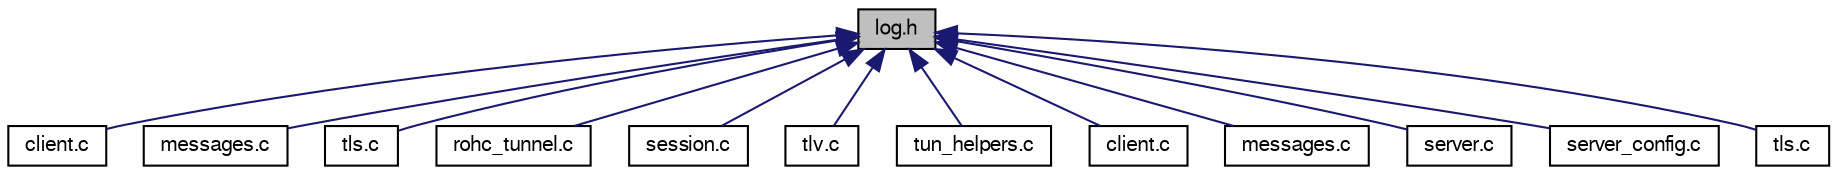 digraph "log.h"
{
  edge [fontname="FreeSans",fontsize="10",labelfontname="FreeSans",labelfontsize="10"];
  node [fontname="FreeSans",fontsize="10",shape=record];
  Node1 [label="log.h",height=0.2,width=0.4,color="black", fillcolor="grey75", style="filled" fontcolor="black"];
  Node1 -> Node2 [dir="back",color="midnightblue",fontsize="10",style="solid",fontname="FreeSans"];
  Node2 [label="client.c",height=0.2,width=0.4,color="black", fillcolor="white", style="filled",URL="$client_2client_8c.html"];
  Node1 -> Node3 [dir="back",color="midnightblue",fontsize="10",style="solid",fontname="FreeSans"];
  Node3 [label="messages.c",height=0.2,width=0.4,color="black", fillcolor="white", style="filled",URL="$client_2messages_8c.html"];
  Node1 -> Node4 [dir="back",color="midnightblue",fontsize="10",style="solid",fontname="FreeSans"];
  Node4 [label="tls.c",height=0.2,width=0.4,color="black", fillcolor="white", style="filled",URL="$client_2tls_8c.html"];
  Node1 -> Node5 [dir="back",color="midnightblue",fontsize="10",style="solid",fontname="FreeSans"];
  Node5 [label="rohc_tunnel.c",height=0.2,width=0.4,color="black", fillcolor="white", style="filled",URL="$rohc__tunnel_8c.html"];
  Node1 -> Node6 [dir="back",color="midnightblue",fontsize="10",style="solid",fontname="FreeSans"];
  Node6 [label="session.c",height=0.2,width=0.4,color="black", fillcolor="white", style="filled",URL="$session_8c.html"];
  Node1 -> Node7 [dir="back",color="midnightblue",fontsize="10",style="solid",fontname="FreeSans"];
  Node7 [label="tlv.c",height=0.2,width=0.4,color="black", fillcolor="white", style="filled",URL="$tlv_8c.html"];
  Node1 -> Node8 [dir="back",color="midnightblue",fontsize="10",style="solid",fontname="FreeSans"];
  Node8 [label="tun_helpers.c",height=0.2,width=0.4,color="black", fillcolor="white", style="filled",URL="$tun__helpers_8c.html"];
  Node1 -> Node9 [dir="back",color="midnightblue",fontsize="10",style="solid",fontname="FreeSans"];
  Node9 [label="client.c",height=0.2,width=0.4,color="black", fillcolor="white", style="filled",URL="$server_2client_8c.html"];
  Node1 -> Node10 [dir="back",color="midnightblue",fontsize="10",style="solid",fontname="FreeSans"];
  Node10 [label="messages.c",height=0.2,width=0.4,color="black", fillcolor="white", style="filled",URL="$server_2messages_8c.html"];
  Node1 -> Node11 [dir="back",color="midnightblue",fontsize="10",style="solid",fontname="FreeSans"];
  Node11 [label="server.c",height=0.2,width=0.4,color="black", fillcolor="white", style="filled",URL="$server_8c.html"];
  Node1 -> Node12 [dir="back",color="midnightblue",fontsize="10",style="solid",fontname="FreeSans"];
  Node12 [label="server_config.c",height=0.2,width=0.4,color="black", fillcolor="white", style="filled",URL="$server__config_8c.html"];
  Node1 -> Node13 [dir="back",color="midnightblue",fontsize="10",style="solid",fontname="FreeSans"];
  Node13 [label="tls.c",height=0.2,width=0.4,color="black", fillcolor="white", style="filled",URL="$server_2tls_8c.html"];
}
